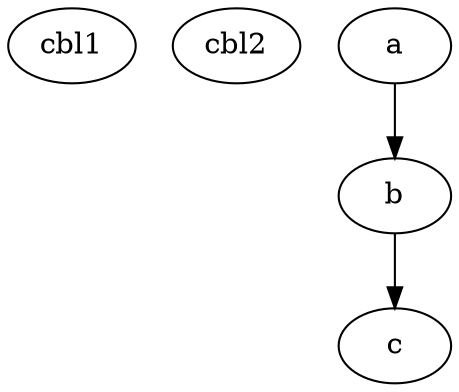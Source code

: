 digraph {
	cbl1 [ini="10dB.ini"]
	cbl2 [ini="10dB.ini"]

	a -> b [dev=cbl1 what="S21"]
	b -> c [dev=cbl2 what="S21"]
}